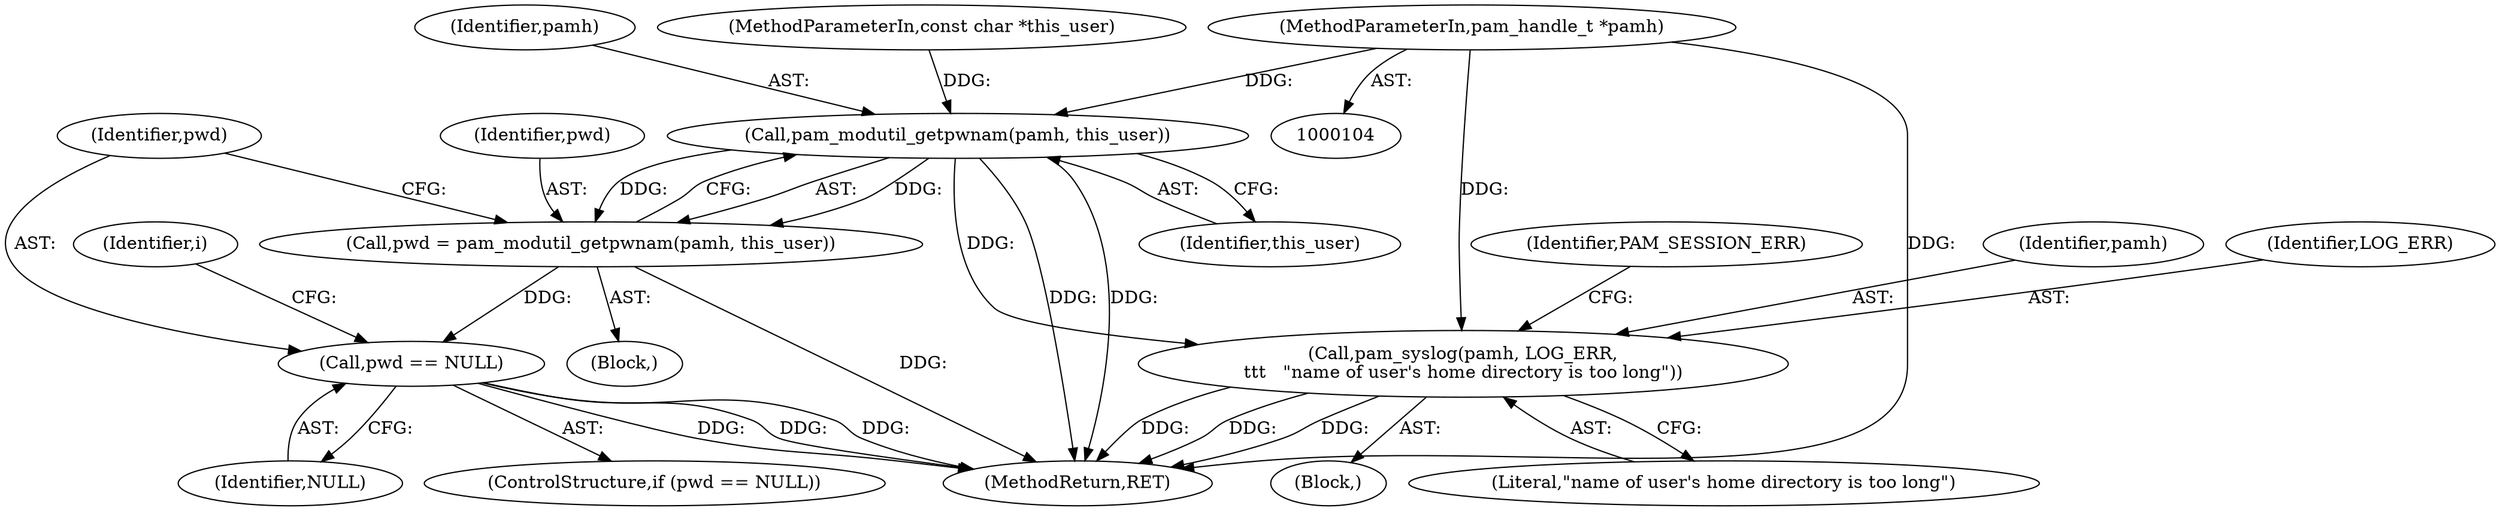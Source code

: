 digraph "0_altlinux_ffe7058c70253d574b1963c7c93002bd410fddc9@pointer" {
"1000105" [label="(MethodParameterIn,pam_handle_t *pamh)"];
"1000123" [label="(Call,pam_modutil_getpwnam(pamh, this_user))"];
"1000121" [label="(Call,pwd = pam_modutil_getpwnam(pamh, this_user))"];
"1000127" [label="(Call,pwd == NULL)"];
"1000154" [label="(Call,pam_syslog(pamh, LOG_ERR,\n\t\t\t   \"name of user's home directory is too long\"))"];
"1000126" [label="(ControlStructure,if (pwd == NULL))"];
"1000128" [label="(Identifier,pwd)"];
"1000122" [label="(Identifier,pwd)"];
"1000157" [label="(Literal,\"name of user's home directory is too long\")"];
"1000155" [label="(Identifier,pamh)"];
"1000156" [label="(Identifier,LOG_ERR)"];
"1000124" [label="(Identifier,pamh)"];
"1000129" [label="(Identifier,NULL)"];
"1000153" [label="(Block,)"];
"1000107" [label="(MethodParameterIn,const char *this_user)"];
"1000159" [label="(Identifier,PAM_SESSION_ERR)"];
"1000125" [label="(Identifier,this_user)"];
"1000127" [label="(Call,pwd == NULL)"];
"1000154" [label="(Call,pam_syslog(pamh, LOG_ERR,\n\t\t\t   \"name of user's home directory is too long\"))"];
"1000114" [label="(Block,)"];
"1000132" [label="(Identifier,i)"];
"1000105" [label="(MethodParameterIn,pam_handle_t *pamh)"];
"1000121" [label="(Call,pwd = pam_modutil_getpwnam(pamh, this_user))"];
"1000123" [label="(Call,pam_modutil_getpwnam(pamh, this_user))"];
"1000254" [label="(MethodReturn,RET)"];
"1000105" -> "1000104"  [label="AST: "];
"1000105" -> "1000254"  [label="DDG: "];
"1000105" -> "1000123"  [label="DDG: "];
"1000105" -> "1000154"  [label="DDG: "];
"1000123" -> "1000121"  [label="AST: "];
"1000123" -> "1000125"  [label="CFG: "];
"1000124" -> "1000123"  [label="AST: "];
"1000125" -> "1000123"  [label="AST: "];
"1000121" -> "1000123"  [label="CFG: "];
"1000123" -> "1000254"  [label="DDG: "];
"1000123" -> "1000254"  [label="DDG: "];
"1000123" -> "1000121"  [label="DDG: "];
"1000123" -> "1000121"  [label="DDG: "];
"1000107" -> "1000123"  [label="DDG: "];
"1000123" -> "1000154"  [label="DDG: "];
"1000121" -> "1000114"  [label="AST: "];
"1000122" -> "1000121"  [label="AST: "];
"1000128" -> "1000121"  [label="CFG: "];
"1000121" -> "1000254"  [label="DDG: "];
"1000121" -> "1000127"  [label="DDG: "];
"1000127" -> "1000126"  [label="AST: "];
"1000127" -> "1000129"  [label="CFG: "];
"1000128" -> "1000127"  [label="AST: "];
"1000129" -> "1000127"  [label="AST: "];
"1000132" -> "1000127"  [label="CFG: "];
"1000127" -> "1000254"  [label="DDG: "];
"1000127" -> "1000254"  [label="DDG: "];
"1000127" -> "1000254"  [label="DDG: "];
"1000154" -> "1000153"  [label="AST: "];
"1000154" -> "1000157"  [label="CFG: "];
"1000155" -> "1000154"  [label="AST: "];
"1000156" -> "1000154"  [label="AST: "];
"1000157" -> "1000154"  [label="AST: "];
"1000159" -> "1000154"  [label="CFG: "];
"1000154" -> "1000254"  [label="DDG: "];
"1000154" -> "1000254"  [label="DDG: "];
"1000154" -> "1000254"  [label="DDG: "];
}
